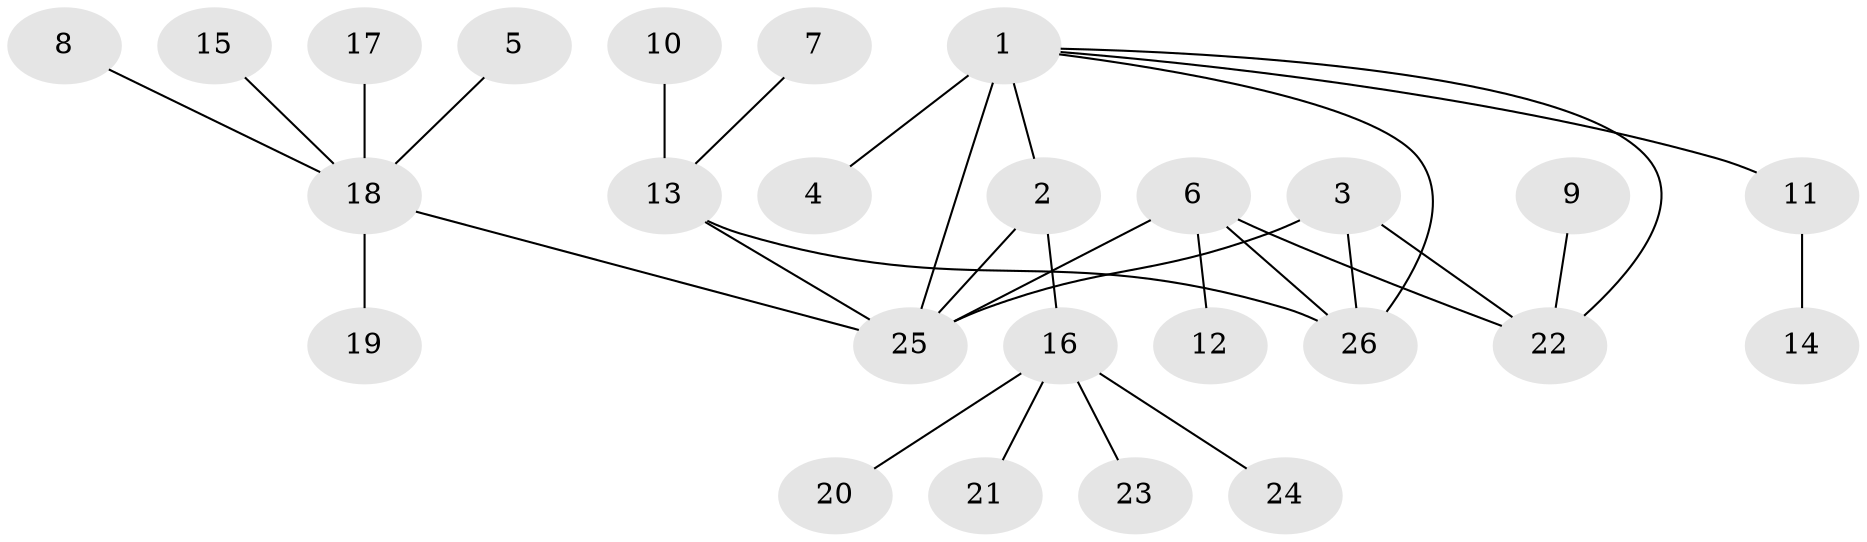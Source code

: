 // original degree distribution, {4: 0.058823529411764705, 5: 0.0784313725490196, 3: 0.09803921568627451, 6: 0.058823529411764705, 8: 0.0196078431372549, 1: 0.5294117647058824, 2: 0.1568627450980392}
// Generated by graph-tools (version 1.1) at 2025/50/03/09/25 03:50:36]
// undirected, 26 vertices, 31 edges
graph export_dot {
graph [start="1"]
  node [color=gray90,style=filled];
  1;
  2;
  3;
  4;
  5;
  6;
  7;
  8;
  9;
  10;
  11;
  12;
  13;
  14;
  15;
  16;
  17;
  18;
  19;
  20;
  21;
  22;
  23;
  24;
  25;
  26;
  1 -- 2 [weight=1.0];
  1 -- 4 [weight=1.0];
  1 -- 11 [weight=1.0];
  1 -- 22 [weight=1.0];
  1 -- 25 [weight=3.0];
  1 -- 26 [weight=1.0];
  2 -- 16 [weight=1.0];
  2 -- 25 [weight=1.0];
  3 -- 22 [weight=1.0];
  3 -- 25 [weight=1.0];
  3 -- 26 [weight=1.0];
  5 -- 18 [weight=1.0];
  6 -- 12 [weight=1.0];
  6 -- 22 [weight=1.0];
  6 -- 25 [weight=1.0];
  6 -- 26 [weight=1.0];
  7 -- 13 [weight=1.0];
  8 -- 18 [weight=1.0];
  9 -- 22 [weight=1.0];
  10 -- 13 [weight=1.0];
  11 -- 14 [weight=1.0];
  13 -- 25 [weight=1.0];
  13 -- 26 [weight=1.0];
  15 -- 18 [weight=1.0];
  16 -- 20 [weight=1.0];
  16 -- 21 [weight=1.0];
  16 -- 23 [weight=1.0];
  16 -- 24 [weight=1.0];
  17 -- 18 [weight=1.0];
  18 -- 19 [weight=1.0];
  18 -- 25 [weight=1.0];
}
